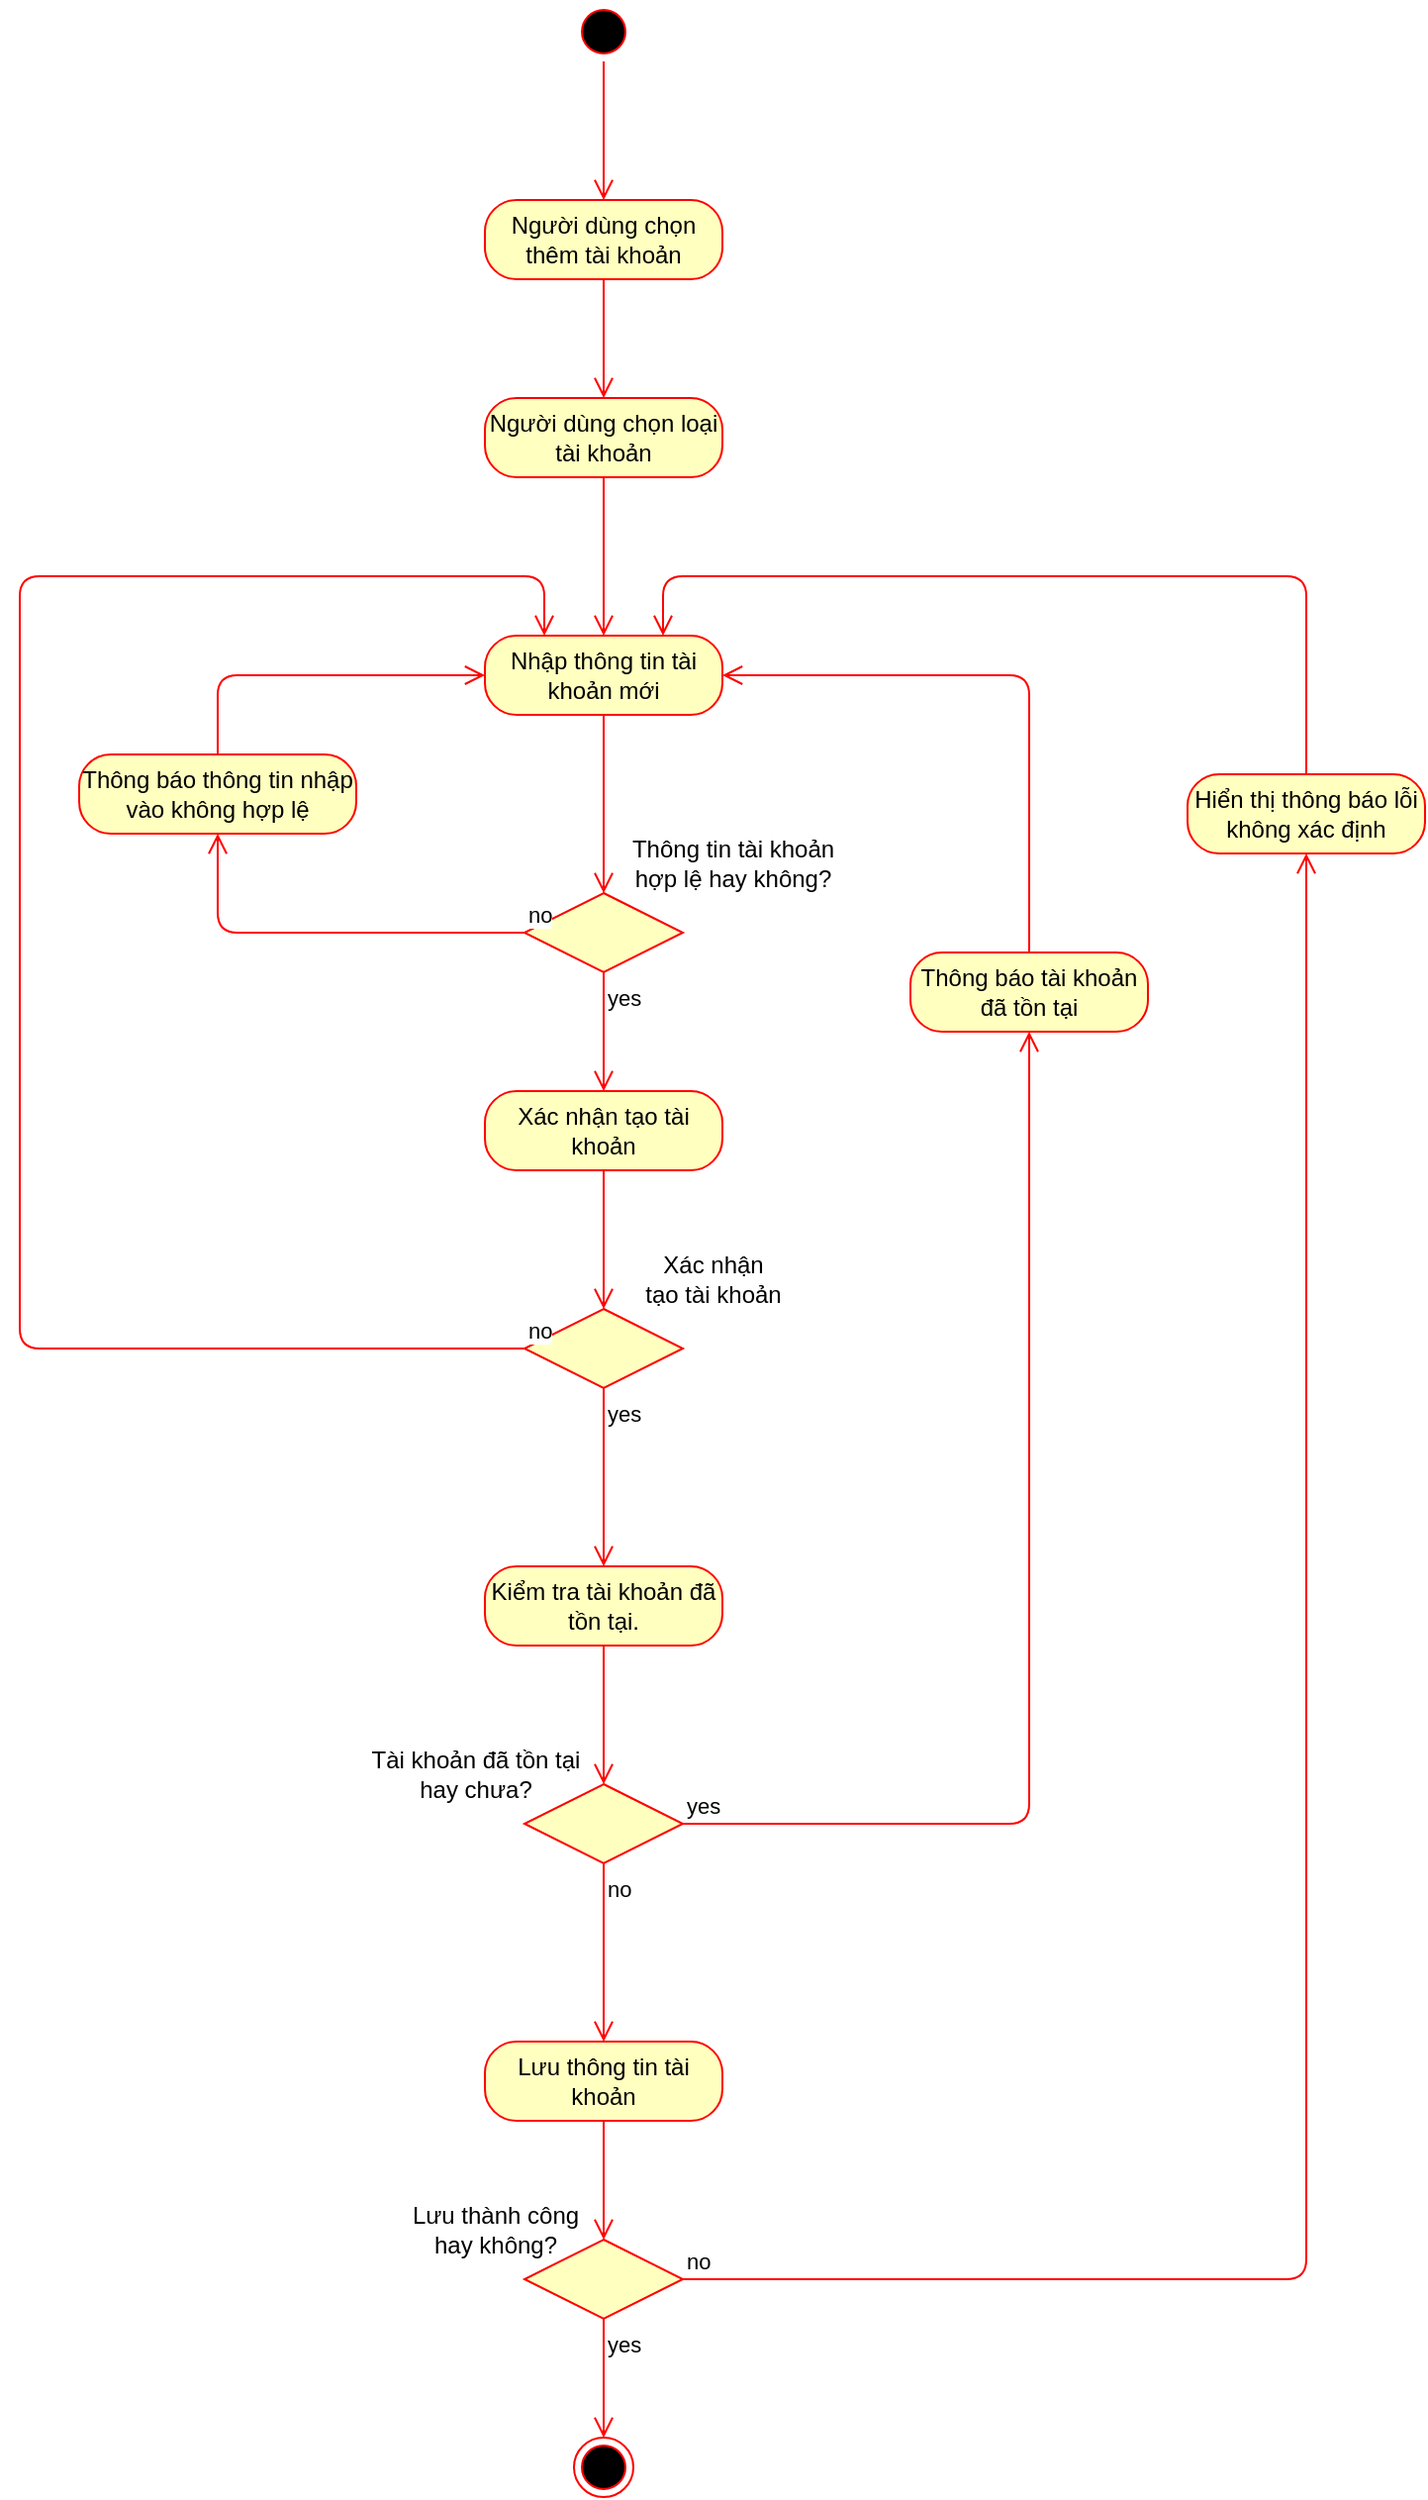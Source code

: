 <mxfile version="13.9.8" type="github">
  <diagram id="-hHKwc8TE8wEk4itMou8" name="Page-1">
    <mxGraphModel dx="942" dy="525" grid="1" gridSize="10" guides="1" tooltips="1" connect="1" arrows="1" fold="1" page="1" pageScale="1" pageWidth="850" pageHeight="1100" math="0" shadow="0">
      <root>
        <mxCell id="0" />
        <mxCell id="1" parent="0" />
        <mxCell id="u_T7zBw5QUFRuD9IZm7b-1" value="" style="ellipse;html=1;shape=startState;fillColor=#000000;strokeColor=#ff0000;" vertex="1" parent="1">
          <mxGeometry x="390" y="10" width="30" height="30" as="geometry" />
        </mxCell>
        <mxCell id="u_T7zBw5QUFRuD9IZm7b-2" value="" style="edgeStyle=orthogonalEdgeStyle;html=1;verticalAlign=bottom;endArrow=open;endSize=8;strokeColor=#ff0000;" edge="1" source="u_T7zBw5QUFRuD9IZm7b-1" parent="1" target="u_T7zBw5QUFRuD9IZm7b-3">
          <mxGeometry relative="1" as="geometry">
            <mxPoint x="405" y="230" as="targetPoint" />
          </mxGeometry>
        </mxCell>
        <mxCell id="u_T7zBw5QUFRuD9IZm7b-3" value="Người dùng chọn thêm tài khoản" style="rounded=1;whiteSpace=wrap;html=1;arcSize=40;fontColor=#000000;fillColor=#ffffc0;strokeColor=#ff0000;" vertex="1" parent="1">
          <mxGeometry x="345" y="110" width="120" height="40" as="geometry" />
        </mxCell>
        <mxCell id="u_T7zBw5QUFRuD9IZm7b-4" value="" style="edgeStyle=orthogonalEdgeStyle;html=1;verticalAlign=bottom;endArrow=open;endSize=8;strokeColor=#ff0000;" edge="1" source="u_T7zBw5QUFRuD9IZm7b-3" parent="1" target="u_T7zBw5QUFRuD9IZm7b-16">
          <mxGeometry relative="1" as="geometry">
            <mxPoint x="404.72" y="325" as="targetPoint" />
          </mxGeometry>
        </mxCell>
        <mxCell id="u_T7zBw5QUFRuD9IZm7b-7" value="Nhập thông tin tài khoản mới" style="rounded=1;whiteSpace=wrap;html=1;arcSize=40;fontColor=#000000;fillColor=#ffffc0;strokeColor=#ff0000;" vertex="1" parent="1">
          <mxGeometry x="345" y="330" width="120" height="40" as="geometry" />
        </mxCell>
        <mxCell id="u_T7zBw5QUFRuD9IZm7b-8" value="" style="edgeStyle=orthogonalEdgeStyle;html=1;verticalAlign=bottom;endArrow=open;endSize=8;strokeColor=#ff0000;entryX=0.5;entryY=0;entryDx=0;entryDy=0;" edge="1" source="u_T7zBw5QUFRuD9IZm7b-7" parent="1" target="u_T7zBw5QUFRuD9IZm7b-9">
          <mxGeometry relative="1" as="geometry">
            <mxPoint x="405" y="440" as="targetPoint" />
          </mxGeometry>
        </mxCell>
        <mxCell id="u_T7zBw5QUFRuD9IZm7b-9" value="" style="rhombus;whiteSpace=wrap;html=1;fillColor=#ffffc0;strokeColor=#ff0000;" vertex="1" parent="1">
          <mxGeometry x="365" y="460" width="80" height="40" as="geometry" />
        </mxCell>
        <mxCell id="u_T7zBw5QUFRuD9IZm7b-10" value="no" style="edgeStyle=orthogonalEdgeStyle;html=1;align=left;verticalAlign=bottom;endArrow=open;endSize=8;strokeColor=#ff0000;entryX=0.5;entryY=1;entryDx=0;entryDy=0;" edge="1" source="u_T7zBw5QUFRuD9IZm7b-9" parent="1" target="u_T7zBw5QUFRuD9IZm7b-13">
          <mxGeometry x="-1" relative="1" as="geometry">
            <mxPoint x="200" y="460" as="targetPoint" />
            <mxPoint x="340" y="480" as="sourcePoint" />
          </mxGeometry>
        </mxCell>
        <mxCell id="u_T7zBw5QUFRuD9IZm7b-11" value="yes" style="edgeStyle=orthogonalEdgeStyle;html=1;align=left;verticalAlign=top;endArrow=open;endSize=8;strokeColor=#ff0000;" edge="1" source="u_T7zBw5QUFRuD9IZm7b-9" parent="1" target="u_T7zBw5QUFRuD9IZm7b-35">
          <mxGeometry x="-1" relative="1" as="geometry">
            <mxPoint x="405" y="580" as="targetPoint" />
          </mxGeometry>
        </mxCell>
        <mxCell id="u_T7zBw5QUFRuD9IZm7b-12" value="&lt;span&gt;Thông tin tài khoản &lt;br&gt;hợp lệ hay không?&lt;/span&gt;" style="text;html=1;align=center;verticalAlign=middle;resizable=0;points=[];autosize=1;" vertex="1" parent="1">
          <mxGeometry x="410" y="430" width="120" height="30" as="geometry" />
        </mxCell>
        <mxCell id="u_T7zBw5QUFRuD9IZm7b-13" value="Thông báo thông tin nhập vào không hợp lệ" style="rounded=1;whiteSpace=wrap;html=1;arcSize=40;fontColor=#000000;fillColor=#ffffc0;strokeColor=#ff0000;" vertex="1" parent="1">
          <mxGeometry x="140" y="390" width="140" height="40" as="geometry" />
        </mxCell>
        <mxCell id="u_T7zBw5QUFRuD9IZm7b-14" value="" style="edgeStyle=orthogonalEdgeStyle;html=1;verticalAlign=bottom;endArrow=open;endSize=8;strokeColor=#ff0000;entryX=0;entryY=0.5;entryDx=0;entryDy=0;exitX=0.5;exitY=0;exitDx=0;exitDy=0;" edge="1" source="u_T7zBw5QUFRuD9IZm7b-13" parent="1" target="u_T7zBw5QUFRuD9IZm7b-7">
          <mxGeometry relative="1" as="geometry">
            <mxPoint x="180" y="430" as="targetPoint" />
            <Array as="points">
              <mxPoint x="210" y="350" />
            </Array>
          </mxGeometry>
        </mxCell>
        <mxCell id="u_T7zBw5QUFRuD9IZm7b-16" value="Người dùng chọn loại tài khoản" style="rounded=1;whiteSpace=wrap;html=1;arcSize=40;fontColor=#000000;fillColor=#ffffc0;strokeColor=#ff0000;" vertex="1" parent="1">
          <mxGeometry x="345" y="210" width="120" height="40" as="geometry" />
        </mxCell>
        <mxCell id="u_T7zBw5QUFRuD9IZm7b-17" value="" style="edgeStyle=orthogonalEdgeStyle;html=1;verticalAlign=bottom;endArrow=open;endSize=8;strokeColor=#ff0000;entryX=0.5;entryY=0;entryDx=0;entryDy=0;" edge="1" source="u_T7zBw5QUFRuD9IZm7b-16" parent="1" target="u_T7zBw5QUFRuD9IZm7b-7">
          <mxGeometry relative="1" as="geometry">
            <mxPoint x="240" y="300" as="targetPoint" />
          </mxGeometry>
        </mxCell>
        <mxCell id="u_T7zBw5QUFRuD9IZm7b-18" value="Kiểm tra tài khoản đã tồn tại." style="rounded=1;whiteSpace=wrap;html=1;arcSize=40;fontColor=#000000;fillColor=#ffffc0;strokeColor=#ff0000;" vertex="1" parent="1">
          <mxGeometry x="345" y="800" width="120" height="40" as="geometry" />
        </mxCell>
        <mxCell id="u_T7zBw5QUFRuD9IZm7b-19" value="" style="edgeStyle=orthogonalEdgeStyle;html=1;verticalAlign=bottom;endArrow=open;endSize=8;strokeColor=#ff0000;" edge="1" source="u_T7zBw5QUFRuD9IZm7b-18" parent="1" target="u_T7zBw5QUFRuD9IZm7b-20">
          <mxGeometry relative="1" as="geometry">
            <mxPoint x="405" y="930" as="targetPoint" />
          </mxGeometry>
        </mxCell>
        <mxCell id="u_T7zBw5QUFRuD9IZm7b-20" value="" style="rhombus;whiteSpace=wrap;html=1;fillColor=#ffffc0;strokeColor=#ff0000;" vertex="1" parent="1">
          <mxGeometry x="365" y="910" width="80" height="40" as="geometry" />
        </mxCell>
        <mxCell id="u_T7zBw5QUFRuD9IZm7b-21" value="yes" style="edgeStyle=orthogonalEdgeStyle;html=1;align=left;verticalAlign=bottom;endArrow=open;endSize=8;strokeColor=#ff0000;" edge="1" source="u_T7zBw5QUFRuD9IZm7b-20" parent="1" target="u_T7zBw5QUFRuD9IZm7b-24">
          <mxGeometry x="-1" relative="1" as="geometry">
            <mxPoint x="640" y="480" as="targetPoint" />
          </mxGeometry>
        </mxCell>
        <mxCell id="u_T7zBw5QUFRuD9IZm7b-22" value="no" style="edgeStyle=orthogonalEdgeStyle;html=1;align=left;verticalAlign=top;endArrow=open;endSize=8;strokeColor=#ff0000;" edge="1" source="u_T7zBw5QUFRuD9IZm7b-20" parent="1" target="u_T7zBw5QUFRuD9IZm7b-26">
          <mxGeometry x="-1" relative="1" as="geometry">
            <mxPoint x="405" y="1070" as="targetPoint" />
          </mxGeometry>
        </mxCell>
        <mxCell id="u_T7zBw5QUFRuD9IZm7b-23" value="Tài khoản đã tồn tại&lt;br&gt;hay chưa?" style="text;html=1;align=center;verticalAlign=middle;resizable=0;points=[];autosize=1;" vertex="1" parent="1">
          <mxGeometry x="280" y="890" width="120" height="30" as="geometry" />
        </mxCell>
        <mxCell id="u_T7zBw5QUFRuD9IZm7b-24" value="Thông báo tài khoản đã tồn tại" style="rounded=1;whiteSpace=wrap;html=1;arcSize=40;fontColor=#000000;fillColor=#ffffc0;strokeColor=#ff0000;" vertex="1" parent="1">
          <mxGeometry x="560" y="490" width="120" height="40" as="geometry" />
        </mxCell>
        <mxCell id="u_T7zBw5QUFRuD9IZm7b-25" value="" style="edgeStyle=orthogonalEdgeStyle;html=1;verticalAlign=bottom;endArrow=open;endSize=8;strokeColor=#ff0000;entryX=1;entryY=0.5;entryDx=0;entryDy=0;" edge="1" source="u_T7zBw5QUFRuD9IZm7b-24" parent="1" target="u_T7zBw5QUFRuD9IZm7b-7">
          <mxGeometry relative="1" as="geometry">
            <mxPoint x="660" y="470" as="targetPoint" />
            <Array as="points">
              <mxPoint x="620" y="350" />
            </Array>
          </mxGeometry>
        </mxCell>
        <mxCell id="u_T7zBw5QUFRuD9IZm7b-26" value="Lưu thông tin tài khoản" style="rounded=1;whiteSpace=wrap;html=1;arcSize=40;fontColor=#000000;fillColor=#ffffc0;strokeColor=#ff0000;" vertex="1" parent="1">
          <mxGeometry x="345" y="1040" width="120" height="40" as="geometry" />
        </mxCell>
        <mxCell id="u_T7zBw5QUFRuD9IZm7b-27" value="" style="edgeStyle=orthogonalEdgeStyle;html=1;verticalAlign=bottom;endArrow=open;endSize=8;strokeColor=#ff0000;entryX=0.5;entryY=0;entryDx=0;entryDy=0;" edge="1" source="u_T7zBw5QUFRuD9IZm7b-26" parent="1" target="u_T7zBw5QUFRuD9IZm7b-28">
          <mxGeometry relative="1" as="geometry">
            <mxPoint x="405" y="1120" as="targetPoint" />
          </mxGeometry>
        </mxCell>
        <mxCell id="u_T7zBw5QUFRuD9IZm7b-28" value="" style="rhombus;whiteSpace=wrap;html=1;fillColor=#ffffc0;strokeColor=#ff0000;" vertex="1" parent="1">
          <mxGeometry x="365" y="1140" width="80" height="40" as="geometry" />
        </mxCell>
        <mxCell id="u_T7zBw5QUFRuD9IZm7b-29" value="no" style="edgeStyle=orthogonalEdgeStyle;html=1;align=left;verticalAlign=bottom;endArrow=open;endSize=8;strokeColor=#ff0000;entryX=0.5;entryY=1;entryDx=0;entryDy=0;" edge="1" source="u_T7zBw5QUFRuD9IZm7b-28" parent="1" target="u_T7zBw5QUFRuD9IZm7b-32">
          <mxGeometry x="-1" relative="1" as="geometry">
            <mxPoint x="720" y="460" as="targetPoint" />
          </mxGeometry>
        </mxCell>
        <mxCell id="u_T7zBw5QUFRuD9IZm7b-30" value="yes" style="edgeStyle=orthogonalEdgeStyle;html=1;align=left;verticalAlign=top;endArrow=open;endSize=8;strokeColor=#ff0000;" edge="1" source="u_T7zBw5QUFRuD9IZm7b-28" parent="1" target="u_T7zBw5QUFRuD9IZm7b-34">
          <mxGeometry x="-1" relative="1" as="geometry">
            <mxPoint x="405" y="1250" as="targetPoint" />
          </mxGeometry>
        </mxCell>
        <mxCell id="u_T7zBw5QUFRuD9IZm7b-31" value="Lưu thành công&lt;br&gt;hay không?" style="text;html=1;align=center;verticalAlign=middle;resizable=0;points=[];autosize=1;" vertex="1" parent="1">
          <mxGeometry x="300" y="1120" width="100" height="30" as="geometry" />
        </mxCell>
        <mxCell id="u_T7zBw5QUFRuD9IZm7b-32" value="Hiển thị thông báo lỗi không xác định" style="rounded=1;whiteSpace=wrap;html=1;arcSize=40;fontColor=#000000;fillColor=#ffffc0;strokeColor=#ff0000;" vertex="1" parent="1">
          <mxGeometry x="700" y="400" width="120" height="40" as="geometry" />
        </mxCell>
        <mxCell id="u_T7zBw5QUFRuD9IZm7b-33" value="" style="edgeStyle=orthogonalEdgeStyle;html=1;verticalAlign=bottom;endArrow=open;endSize=8;strokeColor=#ff0000;entryX=0.75;entryY=0;entryDx=0;entryDy=0;exitX=0.5;exitY=0;exitDx=0;exitDy=0;" edge="1" source="u_T7zBw5QUFRuD9IZm7b-32" parent="1" target="u_T7zBw5QUFRuD9IZm7b-7">
          <mxGeometry relative="1" as="geometry">
            <mxPoint x="740" y="190" as="targetPoint" />
            <Array as="points">
              <mxPoint x="760" y="300" />
              <mxPoint x="435" y="300" />
            </Array>
          </mxGeometry>
        </mxCell>
        <mxCell id="u_T7zBw5QUFRuD9IZm7b-34" value="" style="ellipse;html=1;shape=endState;fillColor=#000000;strokeColor=#ff0000;" vertex="1" parent="1">
          <mxGeometry x="390" y="1240" width="30" height="30" as="geometry" />
        </mxCell>
        <mxCell id="u_T7zBw5QUFRuD9IZm7b-35" value="Xác nhận tạo tài khoản" style="rounded=1;whiteSpace=wrap;html=1;arcSize=40;fontColor=#000000;fillColor=#ffffc0;strokeColor=#ff0000;" vertex="1" parent="1">
          <mxGeometry x="345" y="560" width="120" height="40" as="geometry" />
        </mxCell>
        <mxCell id="u_T7zBw5QUFRuD9IZm7b-36" value="" style="edgeStyle=orthogonalEdgeStyle;html=1;verticalAlign=bottom;endArrow=open;endSize=8;strokeColor=#ff0000;entryX=0.5;entryY=0;entryDx=0;entryDy=0;" edge="1" source="u_T7zBw5QUFRuD9IZm7b-35" parent="1" target="u_T7zBw5QUFRuD9IZm7b-37">
          <mxGeometry relative="1" as="geometry">
            <mxPoint x="405" y="640" as="targetPoint" />
          </mxGeometry>
        </mxCell>
        <mxCell id="u_T7zBw5QUFRuD9IZm7b-37" value="" style="rhombus;whiteSpace=wrap;html=1;fillColor=#ffffc0;strokeColor=#ff0000;" vertex="1" parent="1">
          <mxGeometry x="365" y="670" width="80" height="40" as="geometry" />
        </mxCell>
        <mxCell id="u_T7zBw5QUFRuD9IZm7b-38" value="no" style="edgeStyle=orthogonalEdgeStyle;html=1;align=left;verticalAlign=bottom;endArrow=open;endSize=8;strokeColor=#ff0000;entryX=0.25;entryY=0;entryDx=0;entryDy=0;" edge="1" source="u_T7zBw5QUFRuD9IZm7b-37" parent="1" target="u_T7zBw5QUFRuD9IZm7b-7">
          <mxGeometry x="-1" relative="1" as="geometry">
            <mxPoint x="130" y="300" as="targetPoint" />
            <Array as="points">
              <mxPoint x="110" y="690" />
              <mxPoint x="110" y="300" />
              <mxPoint x="375" y="300" />
            </Array>
          </mxGeometry>
        </mxCell>
        <mxCell id="u_T7zBw5QUFRuD9IZm7b-39" value="yes" style="edgeStyle=orthogonalEdgeStyle;html=1;align=left;verticalAlign=top;endArrow=open;endSize=8;strokeColor=#ff0000;entryX=0.5;entryY=0;entryDx=0;entryDy=0;" edge="1" source="u_T7zBw5QUFRuD9IZm7b-37" parent="1" target="u_T7zBw5QUFRuD9IZm7b-18">
          <mxGeometry x="-1" relative="1" as="geometry">
            <mxPoint x="385" y="770" as="targetPoint" />
          </mxGeometry>
        </mxCell>
        <mxCell id="u_T7zBw5QUFRuD9IZm7b-40" value="Xác nhận&lt;br&gt;tạo tài khoản" style="text;html=1;align=center;verticalAlign=middle;resizable=0;points=[];autosize=1;" vertex="1" parent="1">
          <mxGeometry x="420" y="640" width="80" height="30" as="geometry" />
        </mxCell>
      </root>
    </mxGraphModel>
  </diagram>
</mxfile>
